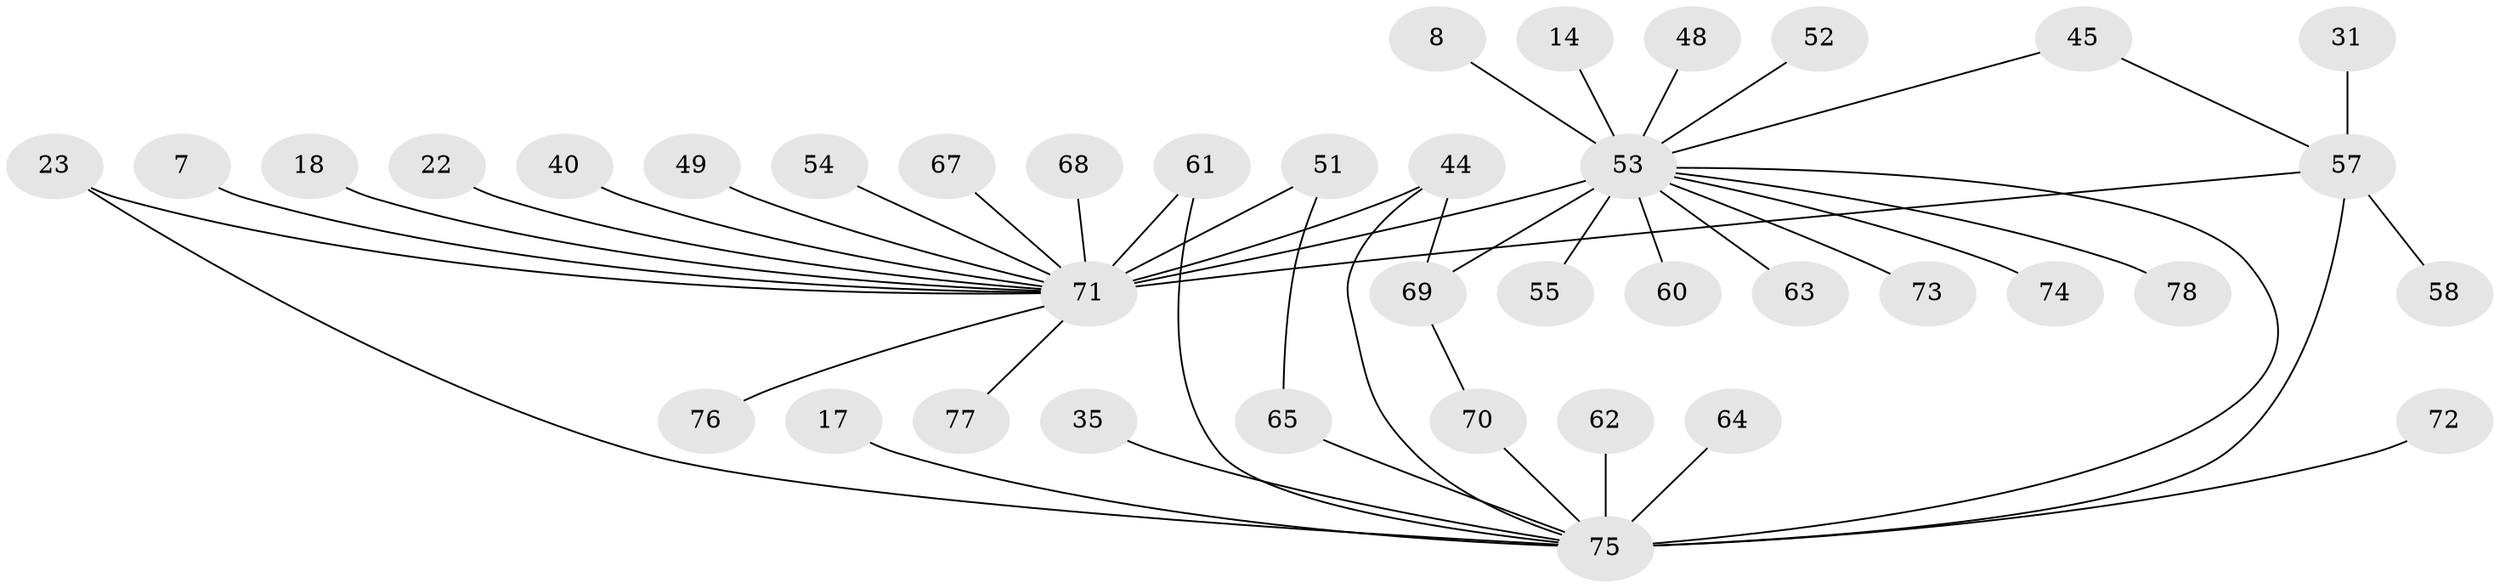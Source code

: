 // original degree distribution, {15: 0.02564102564102564, 6: 0.02564102564102564, 28: 0.01282051282051282, 3: 0.1794871794871795, 1: 0.4358974358974359, 2: 0.23076923076923078, 9: 0.01282051282051282, 5: 0.038461538461538464, 4: 0.038461538461538464}
// Generated by graph-tools (version 1.1) at 2025/47/03/09/25 04:47:09]
// undirected, 39 vertices, 46 edges
graph export_dot {
graph [start="1"]
  node [color=gray90,style=filled];
  7;
  8;
  14;
  17;
  18 [super="+11"];
  22;
  23 [super="+21"];
  31;
  35;
  40;
  44;
  45 [super="+13"];
  48;
  49;
  51 [super="+28"];
  52;
  53 [super="+25+3"];
  54;
  55;
  57 [super="+24"];
  58;
  60;
  61 [super="+50+47"];
  62;
  63 [super="+10"];
  64;
  65 [super="+29"];
  67;
  68 [super="+27"];
  69 [super="+36"];
  70;
  71 [super="+38+34+41+46+59+56"];
  72;
  73;
  74;
  75 [super="+66+33"];
  76;
  77 [super="+16"];
  78;
  7 -- 71;
  8 -- 53;
  14 -- 53;
  17 -- 75;
  18 -- 71;
  22 -- 71;
  23 -- 75;
  23 -- 71;
  31 -- 57;
  35 -- 75;
  40 -- 71;
  44 -- 69;
  44 -- 75;
  44 -- 71;
  45 -- 57;
  45 -- 53;
  48 -- 53;
  49 -- 71;
  51 -- 65;
  51 -- 71 [weight=3];
  52 -- 53;
  53 -- 75 [weight=5];
  53 -- 69 [weight=2];
  53 -- 73;
  53 -- 74;
  53 -- 78;
  53 -- 55;
  53 -- 60;
  53 -- 63 [weight=2];
  53 -- 71 [weight=9];
  54 -- 71;
  57 -- 58;
  57 -- 75 [weight=2];
  57 -- 71;
  61 -- 75 [weight=2];
  61 -- 71 [weight=2];
  62 -- 75;
  64 -- 75;
  65 -- 75 [weight=2];
  67 -- 71 [weight=2];
  68 -- 71;
  69 -- 70;
  70 -- 75;
  71 -- 76;
  71 -- 77;
  72 -- 75;
}
